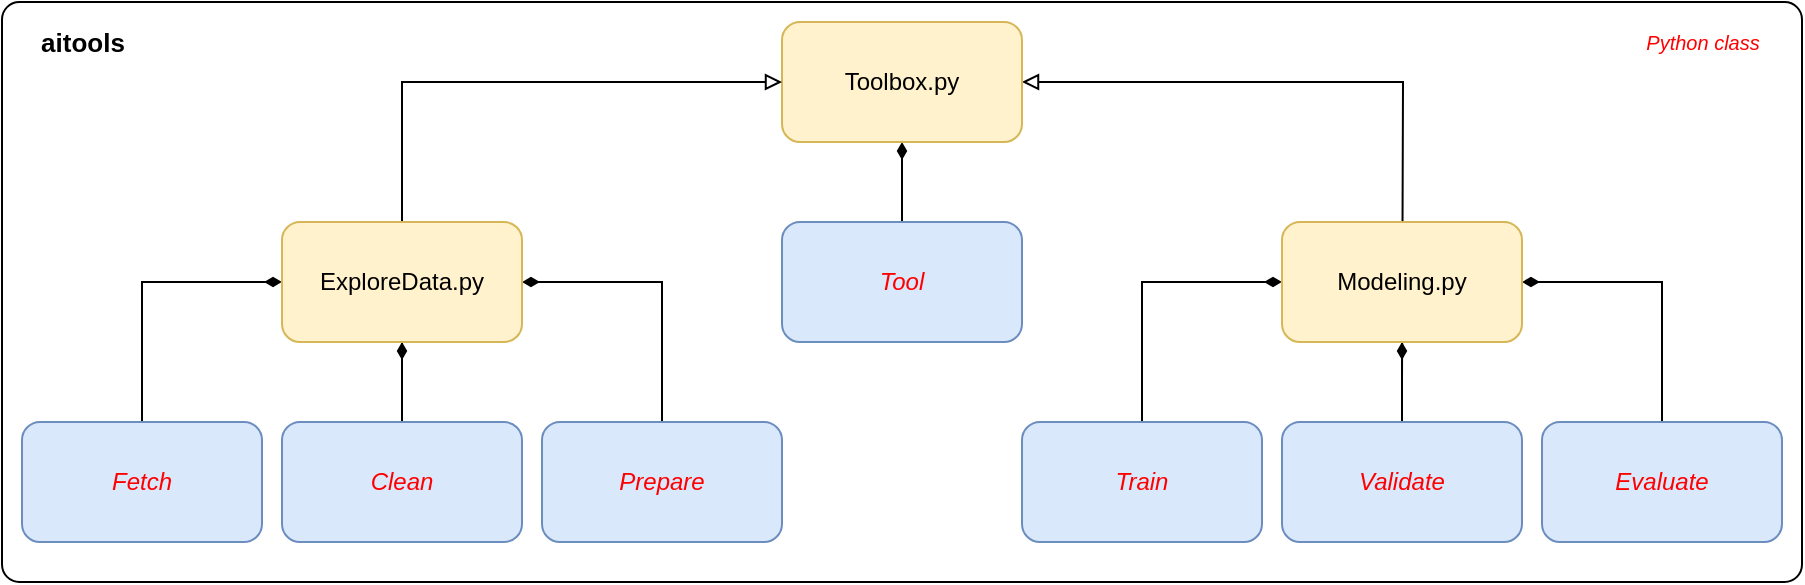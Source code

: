 <mxfile version="13.1.3" type="device"><diagram id="RYXvz5rABsSzW4cXER8R" name="Page-1"><mxGraphModel dx="1314" dy="819" grid="1" gridSize="10" guides="1" tooltips="1" connect="1" arrows="1" fold="1" page="1" pageScale="1" pageWidth="1200" pageHeight="1100" math="0" shadow="0"><root><mxCell id="0"/><mxCell id="1" parent="0"/><mxCell id="6Q2RRhE8PljDfuMvymm9-26" value="" style="rounded=1;whiteSpace=wrap;html=1;fontFamily=Helvetica;fontSize=12;fontColor=#000000;arcSize=3;" vertex="1" parent="1"><mxGeometry x="150" y="120" width="900" height="290" as="geometry"/></mxCell><mxCell id="6Q2RRhE8PljDfuMvymm9-11" value="" style="edgeStyle=orthogonalEdgeStyle;rounded=0;orthogonalLoop=1;jettySize=auto;html=1;endArrow=none;endFill=0;startArrow=block;startFill=0;" edge="1" parent="1" source="6Q2RRhE8PljDfuMvymm9-1"><mxGeometry relative="1" as="geometry"><mxPoint x="850" y="310" as="targetPoint"/></mxGeometry></mxCell><mxCell id="6Q2RRhE8PljDfuMvymm9-21" style="edgeStyle=orthogonalEdgeStyle;rounded=0;orthogonalLoop=1;jettySize=auto;html=1;startArrow=diamondThin;startFill=1;endArrow=none;endFill=0;strokeWidth=1;fontColor=#FF0000;" edge="1" parent="1" source="6Q2RRhE8PljDfuMvymm9-1" target="6Q2RRhE8PljDfuMvymm9-19"><mxGeometry relative="1" as="geometry"/></mxCell><mxCell id="6Q2RRhE8PljDfuMvymm9-1" value="Toolbox.py" style="rounded=1;whiteSpace=wrap;html=1;fillColor=#fff2cc;strokeColor=#d6b656;" vertex="1" parent="1"><mxGeometry x="540" y="130" width="120" height="60" as="geometry"/></mxCell><mxCell id="6Q2RRhE8PljDfuMvymm9-13" value="" style="edgeStyle=orthogonalEdgeStyle;rounded=0;orthogonalLoop=1;jettySize=auto;html=1;endArrow=none;endFill=0;startArrow=diamondThin;startFill=1;" edge="1" parent="1" source="6Q2RRhE8PljDfuMvymm9-10" target="6Q2RRhE8PljDfuMvymm9-12"><mxGeometry relative="1" as="geometry"/></mxCell><mxCell id="6Q2RRhE8PljDfuMvymm9-15" value="" style="edgeStyle=orthogonalEdgeStyle;rounded=0;orthogonalLoop=1;jettySize=auto;html=1;endArrow=none;endFill=0;startArrow=diamondThin;startFill=1;" edge="1" parent="1" source="6Q2RRhE8PljDfuMvymm9-10" target="6Q2RRhE8PljDfuMvymm9-14"><mxGeometry relative="1" as="geometry"/></mxCell><mxCell id="6Q2RRhE8PljDfuMvymm9-17" value="" style="edgeStyle=orthogonalEdgeStyle;rounded=0;orthogonalLoop=1;jettySize=auto;html=1;endArrow=none;endFill=0;startArrow=diamondThin;startFill=1;" edge="1" parent="1" source="6Q2RRhE8PljDfuMvymm9-10" target="6Q2RRhE8PljDfuMvymm9-16"><mxGeometry relative="1" as="geometry"/></mxCell><mxCell id="6Q2RRhE8PljDfuMvymm9-10" value="Modeling.py" style="rounded=1;whiteSpace=wrap;html=1;fillColor=#fff2cc;strokeColor=#d6b656;" vertex="1" parent="1"><mxGeometry x="790" y="230" width="120" height="60" as="geometry"/></mxCell><mxCell id="6Q2RRhE8PljDfuMvymm9-16" value="Evaluate" style="rounded=1;whiteSpace=wrap;html=1;fontStyle=2;fillColor=#dae8fc;strokeColor=#6c8ebf;fontColor=#FF0000;" vertex="1" parent="1"><mxGeometry x="920" y="330" width="120" height="60" as="geometry"/></mxCell><mxCell id="6Q2RRhE8PljDfuMvymm9-14" value="Validate" style="rounded=1;whiteSpace=wrap;html=1;fontStyle=2;fillColor=#dae8fc;strokeColor=#6c8ebf;fontColor=#FF0000;" vertex="1" parent="1"><mxGeometry x="790" y="330" width="120" height="60" as="geometry"/></mxCell><mxCell id="6Q2RRhE8PljDfuMvymm9-12" value="Train" style="rounded=1;whiteSpace=wrap;html=1;fontStyle=2;fillColor=#dae8fc;strokeColor=#6c8ebf;fontColor=#FF0000;" vertex="1" parent="1"><mxGeometry x="660" y="330" width="120" height="60" as="geometry"/></mxCell><mxCell id="6Q2RRhE8PljDfuMvymm9-4" value="" style="edgeStyle=orthogonalEdgeStyle;rounded=0;orthogonalLoop=1;jettySize=auto;html=1;endArrow=none;endFill=0;strokeWidth=1;startArrow=diamondThin;startFill=1;" edge="1" parent="1" source="6Q2RRhE8PljDfuMvymm9-2" target="6Q2RRhE8PljDfuMvymm9-3"><mxGeometry relative="1" as="geometry"/></mxCell><mxCell id="6Q2RRhE8PljDfuMvymm9-6" value="" style="edgeStyle=orthogonalEdgeStyle;rounded=0;orthogonalLoop=1;jettySize=auto;html=1;endArrow=none;endFill=0;startArrow=diamondThin;startFill=1;" edge="1" parent="1" source="6Q2RRhE8PljDfuMvymm9-2" target="6Q2RRhE8PljDfuMvymm9-5"><mxGeometry relative="1" as="geometry"/></mxCell><mxCell id="6Q2RRhE8PljDfuMvymm9-8" value="" style="edgeStyle=orthogonalEdgeStyle;rounded=0;orthogonalLoop=1;jettySize=auto;html=1;startArrow=diamondThin;startFill=1;endArrow=none;endFill=0;" edge="1" parent="1" source="6Q2RRhE8PljDfuMvymm9-2" target="6Q2RRhE8PljDfuMvymm9-7"><mxGeometry relative="1" as="geometry"/></mxCell><mxCell id="6Q2RRhE8PljDfuMvymm9-9" style="edgeStyle=orthogonalEdgeStyle;rounded=0;orthogonalLoop=1;jettySize=auto;html=1;entryX=0;entryY=0.5;entryDx=0;entryDy=0;endArrow=block;endFill=0;" edge="1" parent="1" target="6Q2RRhE8PljDfuMvymm9-1"><mxGeometry relative="1" as="geometry"><mxPoint x="350.0" y="310" as="sourcePoint"/><Array as="points"><mxPoint x="350" y="160"/></Array></mxGeometry></mxCell><mxCell id="6Q2RRhE8PljDfuMvymm9-2" value="ExploreData.py" style="rounded=1;whiteSpace=wrap;html=1;fillColor=#fff2cc;strokeColor=#d6b656;" vertex="1" parent="1"><mxGeometry x="290" y="230" width="120" height="60" as="geometry"/></mxCell><mxCell id="6Q2RRhE8PljDfuMvymm9-7" value="Prepare" style="rounded=1;whiteSpace=wrap;html=1;fontStyle=2;fillColor=#dae8fc;strokeColor=#6c8ebf;fontColor=#FF0000;" vertex="1" parent="1"><mxGeometry x="420" y="330" width="120" height="60" as="geometry"/></mxCell><mxCell id="6Q2RRhE8PljDfuMvymm9-5" value="Clean" style="rounded=1;whiteSpace=wrap;html=1;fontStyle=2;fillColor=#dae8fc;strokeColor=#6c8ebf;fontColor=#FF0000;" vertex="1" parent="1"><mxGeometry x="290" y="330" width="120" height="60" as="geometry"/></mxCell><mxCell id="6Q2RRhE8PljDfuMvymm9-3" value="Fetch" style="rounded=1;whiteSpace=wrap;html=1;fontStyle=2;fillColor=#dae8fc;strokeColor=#6c8ebf;fontColor=#FF0000;" vertex="1" parent="1"><mxGeometry x="160" y="330" width="120" height="60" as="geometry"/></mxCell><mxCell id="6Q2RRhE8PljDfuMvymm9-19" value="Tool" style="rounded=1;whiteSpace=wrap;html=1;fontStyle=2;fillColor=#dae8fc;strokeColor=#6c8ebf;fontColor=#FF0000;" vertex="1" parent="1"><mxGeometry x="540" y="230" width="120" height="60" as="geometry"/></mxCell><mxCell id="6Q2RRhE8PljDfuMvymm9-22" value="Python class" style="text;html=1;align=center;verticalAlign=middle;resizable=0;points=[];autosize=1;fontSize=10;fontFamily=Helvetica;fontColor=#FF0000;fontStyle=2" vertex="1" parent="1"><mxGeometry x="965" y="130" width="70" height="20" as="geometry"/></mxCell><mxCell id="6Q2RRhE8PljDfuMvymm9-25" value="aitools" style="text;html=1;align=center;verticalAlign=middle;resizable=0;points=[];autosize=1;fontSize=13;fontFamily=Helvetica;fontColor=#000000;fontStyle=1" vertex="1" parent="1"><mxGeometry x="160" y="130" width="60" height="20" as="geometry"/></mxCell></root></mxGraphModel></diagram></mxfile>
